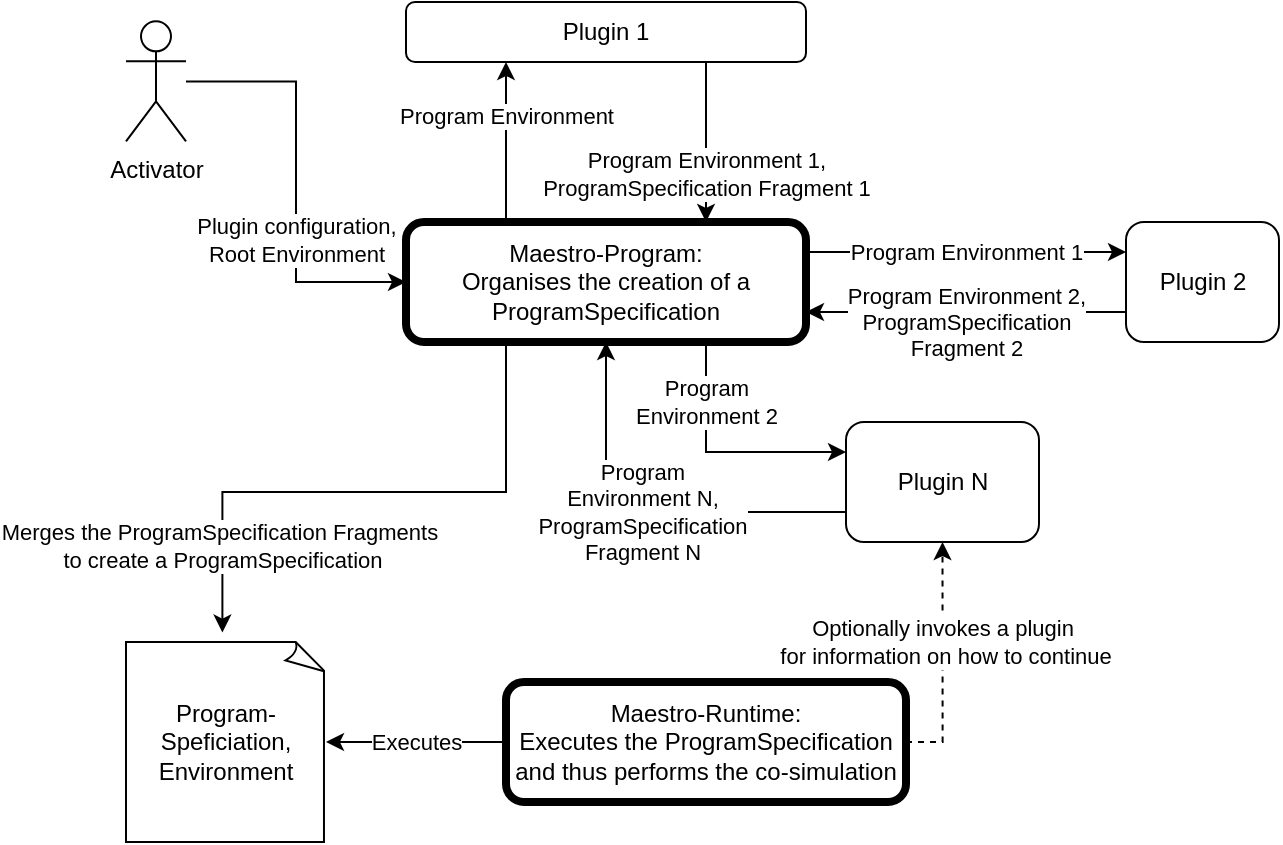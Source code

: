 <mxfile version="12.4.9" type="device"><diagram id="zjEXhCt6oMIrI2Iq2XE-" name="Page-1"><mxGraphModel dx="761" dy="1737" grid="1" gridSize="10" guides="1" tooltips="1" connect="1" arrows="1" fold="1" page="1" pageScale="1" pageWidth="827" pageHeight="1169" math="0" shadow="0"><root><mxCell id="0"/><mxCell id="1" parent="0"/><mxCell id="-K4CgMZKokrG7GtHkoIK-14" value="Plugin configuration, &lt;br&gt;Root Environment" style="edgeStyle=orthogonalEdgeStyle;rounded=0;orthogonalLoop=1;jettySize=auto;html=1;entryX=0;entryY=0.5;entryDx=0;entryDy=0;" edge="1" parent="1" source="-K4CgMZKokrG7GtHkoIK-1" target="-K4CgMZKokrG7GtHkoIK-13"><mxGeometry x="0.273" relative="1" as="geometry"><mxPoint as="offset"/></mxGeometry></mxCell><mxCell id="-K4CgMZKokrG7GtHkoIK-1" value="Activator" style="shape=umlActor;verticalLabelPosition=bottom;labelBackgroundColor=#ffffff;verticalAlign=top;html=1;outlineConnect=0;" vertex="1" parent="1"><mxGeometry x="250" y="-0.33" width="30" height="60" as="geometry"/></mxCell><mxCell id="-K4CgMZKokrG7GtHkoIK-17" value="Program Environment 1,&lt;br&gt;ProgramSpecification Fragment 1" style="edgeStyle=orthogonalEdgeStyle;rounded=0;orthogonalLoop=1;jettySize=auto;html=1;exitX=0.75;exitY=1;exitDx=0;exitDy=0;entryX=0.75;entryY=0;entryDx=0;entryDy=0;" edge="1" parent="1" source="-K4CgMZKokrG7GtHkoIK-12" target="-K4CgMZKokrG7GtHkoIK-13"><mxGeometry x="0.382" relative="1" as="geometry"><mxPoint as="offset"/></mxGeometry></mxCell><mxCell id="-K4CgMZKokrG7GtHkoIK-12" value="Plugin 1" style="rounded=1;whiteSpace=wrap;html=1;" vertex="1" parent="1"><mxGeometry x="390" y="-10" width="200" height="30" as="geometry"/></mxCell><mxCell id="-K4CgMZKokrG7GtHkoIK-15" value="Program Environment" style="edgeStyle=orthogonalEdgeStyle;rounded=0;orthogonalLoop=1;jettySize=auto;html=1;entryX=0.25;entryY=1;entryDx=0;entryDy=0;exitX=0.25;exitY=0;exitDx=0;exitDy=0;" edge="1" parent="1" source="-K4CgMZKokrG7GtHkoIK-13" target="-K4CgMZKokrG7GtHkoIK-12"><mxGeometry x="0.322" relative="1" as="geometry"><mxPoint as="offset"/></mxGeometry></mxCell><mxCell id="-K4CgMZKokrG7GtHkoIK-19" value="Program Environment 1" style="edgeStyle=orthogonalEdgeStyle;rounded=0;orthogonalLoop=1;jettySize=auto;html=1;exitX=1;exitY=0.25;exitDx=0;exitDy=0;entryX=0;entryY=0.25;entryDx=0;entryDy=0;" edge="1" parent="1" source="-K4CgMZKokrG7GtHkoIK-13" target="-K4CgMZKokrG7GtHkoIK-18"><mxGeometry relative="1" as="geometry"/></mxCell><mxCell id="-K4CgMZKokrG7GtHkoIK-22" value="Program &lt;br&gt;Environment 2" style="edgeStyle=orthogonalEdgeStyle;rounded=0;orthogonalLoop=1;jettySize=auto;html=1;exitX=0.75;exitY=1;exitDx=0;exitDy=0;entryX=0;entryY=0.25;entryDx=0;entryDy=0;" edge="1" parent="1" source="-K4CgMZKokrG7GtHkoIK-13" target="-K4CgMZKokrG7GtHkoIK-21"><mxGeometry x="-0.525" relative="1" as="geometry"><mxPoint as="offset"/></mxGeometry></mxCell><mxCell id="-K4CgMZKokrG7GtHkoIK-25" value="Merges the ProgramSpecification Fragments&amp;nbsp;&lt;br&gt;to create a ProgramSpecification" style="edgeStyle=orthogonalEdgeStyle;rounded=0;orthogonalLoop=1;jettySize=auto;html=1;exitX=0.25;exitY=1;exitDx=0;exitDy=0;entryX=0.482;entryY=-0.047;entryDx=0;entryDy=0;entryPerimeter=0;" edge="1" parent="1" source="-K4CgMZKokrG7GtHkoIK-13" target="-K4CgMZKokrG7GtHkoIK-24"><mxGeometry x="0.701" relative="1" as="geometry"><mxPoint as="offset"/></mxGeometry></mxCell><mxCell id="-K4CgMZKokrG7GtHkoIK-13" value="Maestro-Program:&lt;br&gt;Organises the creation of a ProgramSpecification" style="rounded=1;whiteSpace=wrap;html=1;strokeWidth=4;" vertex="1" parent="1"><mxGeometry x="390" y="100" width="200" height="60" as="geometry"/></mxCell><mxCell id="-K4CgMZKokrG7GtHkoIK-20" value="Program Environment 2,&lt;br&gt;ProgramSpecification &lt;br&gt;Fragment 2" style="edgeStyle=orthogonalEdgeStyle;rounded=0;orthogonalLoop=1;jettySize=auto;html=1;exitX=0;exitY=0.75;exitDx=0;exitDy=0;entryX=1;entryY=0.75;entryDx=0;entryDy=0;" edge="1" parent="1" source="-K4CgMZKokrG7GtHkoIK-18" target="-K4CgMZKokrG7GtHkoIK-13"><mxGeometry x="-0.002" y="5" relative="1" as="geometry"><mxPoint as="offset"/></mxGeometry></mxCell><mxCell id="-K4CgMZKokrG7GtHkoIK-18" value="Plugin 2" style="rounded=1;whiteSpace=wrap;html=1;" vertex="1" parent="1"><mxGeometry x="750" y="100" width="76.5" height="60" as="geometry"/></mxCell><mxCell id="-K4CgMZKokrG7GtHkoIK-23" value="Program&lt;br&gt;Environment N,&lt;br&gt;ProgramSpecification&lt;br&gt;Fragment N" style="edgeStyle=orthogonalEdgeStyle;rounded=0;orthogonalLoop=1;jettySize=auto;html=1;entryX=0.5;entryY=1;entryDx=0;entryDy=0;exitX=0;exitY=0.75;exitDx=0;exitDy=0;" edge="1" parent="1" source="-K4CgMZKokrG7GtHkoIK-21" target="-K4CgMZKokrG7GtHkoIK-13"><mxGeometry relative="1" as="geometry"/></mxCell><mxCell id="-K4CgMZKokrG7GtHkoIK-21" value="Plugin N" style="rounded=1;whiteSpace=wrap;html=1;" vertex="1" parent="1"><mxGeometry x="610" y="200" width="96.5" height="60" as="geometry"/></mxCell><mxCell id="-K4CgMZKokrG7GtHkoIK-27" value="Executes" style="edgeStyle=orthogonalEdgeStyle;rounded=0;orthogonalLoop=1;jettySize=auto;html=1;exitX=0;exitY=0.5;exitDx=0;exitDy=0;" edge="1" parent="1" source="-K4CgMZKokrG7GtHkoIK-26" target="-K4CgMZKokrG7GtHkoIK-24"><mxGeometry relative="1" as="geometry"/></mxCell><mxCell id="-K4CgMZKokrG7GtHkoIK-24" value="Program-Speficiation,&lt;br&gt;Environment" style="whiteSpace=wrap;html=1;shape=mxgraph.basic.document" vertex="1" parent="1"><mxGeometry x="250" y="310" width="100" height="100" as="geometry"/></mxCell><mxCell id="-K4CgMZKokrG7GtHkoIK-30" value="Optionally invokes a plugin&lt;br&gt;&amp;nbsp;for information on how to continue" style="edgeStyle=orthogonalEdgeStyle;rounded=0;orthogonalLoop=1;jettySize=auto;html=1;exitX=1;exitY=0.5;exitDx=0;exitDy=0;entryX=0.5;entryY=1;entryDx=0;entryDy=0;dashed=1;" edge="1" parent="1" source="-K4CgMZKokrG7GtHkoIK-26" target="-K4CgMZKokrG7GtHkoIK-21"><mxGeometry x="0.161" relative="1" as="geometry"><Array as="points"><mxPoint x="658" y="360"/></Array><mxPoint as="offset"/></mxGeometry></mxCell><mxCell id="-K4CgMZKokrG7GtHkoIK-26" value="Maestro-Runtime:&lt;br&gt;Executes the ProgramSpecification and thus performs the co-simulation" style="rounded=1;whiteSpace=wrap;html=1;strokeWidth=4;" vertex="1" parent="1"><mxGeometry x="440" y="330" width="200" height="60" as="geometry"/></mxCell></root></mxGraphModel></diagram></mxfile>